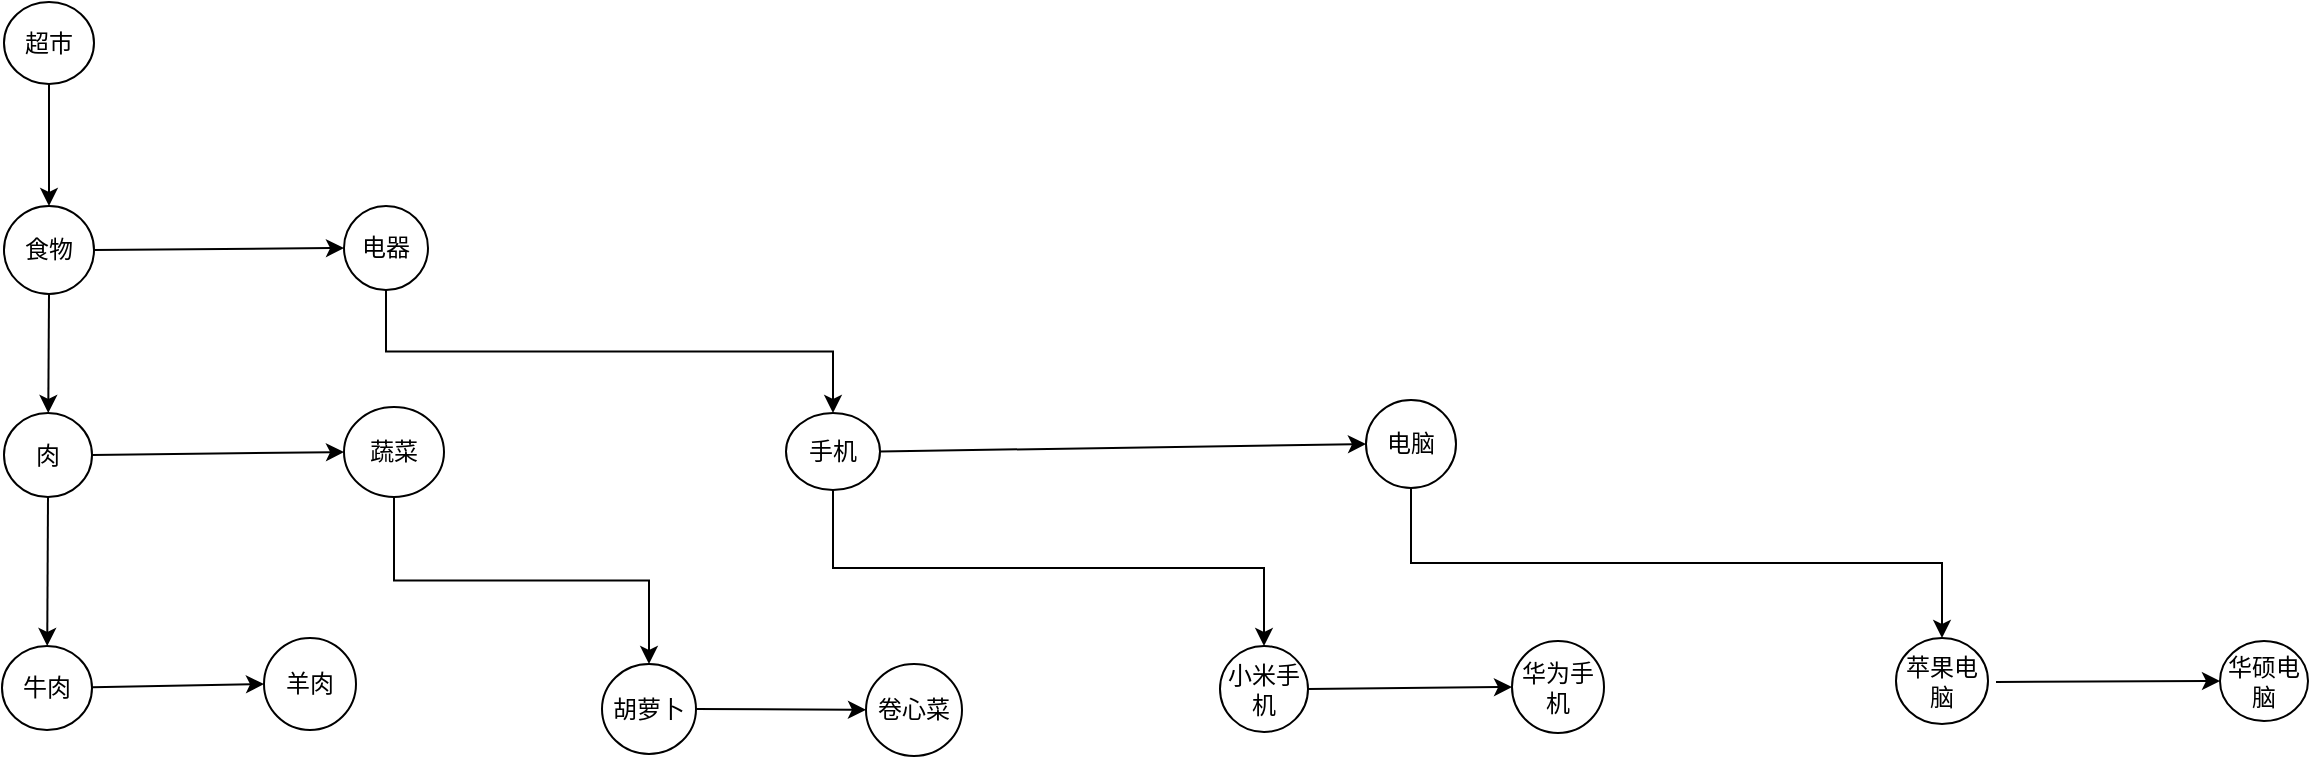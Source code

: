 <mxfile version="20.8.4" type="github">
  <diagram id="_q8vq6ji1zuHJidh-hMm" name="第 1 页">
    <mxGraphModel dx="2308" dy="837" grid="0" gridSize="10" guides="1" tooltips="1" connect="1" arrows="1" fold="1" page="0" pageScale="1" pageWidth="827" pageHeight="1169" background="none" math="0" shadow="0">
      <root>
        <mxCell id="0" />
        <mxCell id="1" parent="0" />
        <mxCell id="R99Nt5e2oEKja0-q-oq--59" style="edgeStyle=orthogonalEdgeStyle;rounded=0;orthogonalLoop=1;jettySize=auto;html=1;exitX=0.5;exitY=1;exitDx=0;exitDy=0;entryX=0.5;entryY=0;entryDx=0;entryDy=0;" edge="1" parent="1" source="R99Nt5e2oEKja0-q-oq--12" target="R99Nt5e2oEKja0-q-oq--18">
          <mxGeometry relative="1" as="geometry" />
        </mxCell>
        <mxCell id="R99Nt5e2oEKja0-q-oq--12" value="电器" style="ellipse;whiteSpace=wrap;html=1;aspect=fixed;" vertex="1" parent="1">
          <mxGeometry x="-421" y="216" width="42" height="42" as="geometry" />
        </mxCell>
        <mxCell id="R99Nt5e2oEKja0-q-oq--13" value="食物" style="ellipse;whiteSpace=wrap;html=1;" vertex="1" parent="1">
          <mxGeometry x="-591" y="216" width="45" height="44" as="geometry" />
        </mxCell>
        <mxCell id="R99Nt5e2oEKja0-q-oq--14" value="肉" style="ellipse;whiteSpace=wrap;html=1;" vertex="1" parent="1">
          <mxGeometry x="-591" y="319.5" width="44" height="42" as="geometry" />
        </mxCell>
        <mxCell id="R99Nt5e2oEKja0-q-oq--70" style="edgeStyle=orthogonalEdgeStyle;rounded=0;orthogonalLoop=1;jettySize=auto;html=1;exitX=0.5;exitY=1;exitDx=0;exitDy=0;" edge="1" parent="1" source="R99Nt5e2oEKja0-q-oq--15" target="R99Nt5e2oEKja0-q-oq--17">
          <mxGeometry relative="1" as="geometry" />
        </mxCell>
        <mxCell id="R99Nt5e2oEKja0-q-oq--15" value="电脑" style="ellipse;whiteSpace=wrap;html=1;" vertex="1" parent="1">
          <mxGeometry x="90" y="313" width="45" height="44" as="geometry" />
        </mxCell>
        <mxCell id="R99Nt5e2oEKja0-q-oq--60" style="edgeStyle=orthogonalEdgeStyle;rounded=0;orthogonalLoop=1;jettySize=auto;html=1;exitX=0.5;exitY=1;exitDx=0;exitDy=0;entryX=0.5;entryY=0;entryDx=0;entryDy=0;" edge="1" parent="1" source="R99Nt5e2oEKja0-q-oq--16" target="R99Nt5e2oEKja0-q-oq--23">
          <mxGeometry relative="1" as="geometry" />
        </mxCell>
        <mxCell id="R99Nt5e2oEKja0-q-oq--16" value="蔬菜" style="ellipse;whiteSpace=wrap;html=1;" vertex="1" parent="1">
          <mxGeometry x="-421" y="316.5" width="50" height="45" as="geometry" />
        </mxCell>
        <mxCell id="R99Nt5e2oEKja0-q-oq--17" value="苹果电脑" style="ellipse;whiteSpace=wrap;html=1;" vertex="1" parent="1">
          <mxGeometry x="355" y="432" width="46" height="43" as="geometry" />
        </mxCell>
        <mxCell id="R99Nt5e2oEKja0-q-oq--64" style="edgeStyle=orthogonalEdgeStyle;rounded=0;orthogonalLoop=1;jettySize=auto;html=1;exitX=0.5;exitY=1;exitDx=0;exitDy=0;" edge="1" parent="1" source="R99Nt5e2oEKja0-q-oq--18" target="R99Nt5e2oEKja0-q-oq--21">
          <mxGeometry relative="1" as="geometry" />
        </mxCell>
        <mxCell id="R99Nt5e2oEKja0-q-oq--18" value="手机" style="ellipse;whiteSpace=wrap;html=1;" vertex="1" parent="1">
          <mxGeometry x="-200" y="319.5" width="47" height="38.5" as="geometry" />
        </mxCell>
        <mxCell id="R99Nt5e2oEKja0-q-oq--19" value="牛肉" style="ellipse;whiteSpace=wrap;html=1;" vertex="1" parent="1">
          <mxGeometry x="-592" y="436" width="45" height="42" as="geometry" />
        </mxCell>
        <mxCell id="R99Nt5e2oEKja0-q-oq--20" value="羊肉" style="ellipse;whiteSpace=wrap;html=1;" vertex="1" parent="1">
          <mxGeometry x="-461" y="432" width="46" height="46" as="geometry" />
        </mxCell>
        <mxCell id="R99Nt5e2oEKja0-q-oq--21" value="小米手机" style="ellipse;whiteSpace=wrap;html=1;" vertex="1" parent="1">
          <mxGeometry x="17" y="436" width="44" height="43" as="geometry" />
        </mxCell>
        <mxCell id="R99Nt5e2oEKja0-q-oq--22" value="华硕电脑" style="ellipse;whiteSpace=wrap;html=1;" vertex="1" parent="1">
          <mxGeometry x="517" y="433.5" width="44" height="40" as="geometry" />
        </mxCell>
        <mxCell id="R99Nt5e2oEKja0-q-oq--23" value="胡萝卜" style="ellipse;whiteSpace=wrap;html=1;" vertex="1" parent="1">
          <mxGeometry x="-292" y="445" width="47" height="45" as="geometry" />
        </mxCell>
        <mxCell id="R99Nt5e2oEKja0-q-oq--24" value="卷心菜" style="ellipse;whiteSpace=wrap;html=1;" vertex="1" parent="1">
          <mxGeometry x="-160" y="445" width="48" height="46" as="geometry" />
        </mxCell>
        <mxCell id="R99Nt5e2oEKja0-q-oq--25" value="超市" style="ellipse;whiteSpace=wrap;html=1;direction=west;" vertex="1" parent="1">
          <mxGeometry x="-591" y="114" width="45" height="41" as="geometry" />
        </mxCell>
        <mxCell id="R99Nt5e2oEKja0-q-oq--26" value="华为手机" style="ellipse;whiteSpace=wrap;html=1;" vertex="1" parent="1">
          <mxGeometry x="163" y="433.5" width="46" height="46" as="geometry" />
        </mxCell>
        <mxCell id="R99Nt5e2oEKja0-q-oq--34" value="" style="endArrow=classic;html=1;rounded=0;entryX=0;entryY=0.5;entryDx=0;entryDy=0;" edge="1" parent="1" source="R99Nt5e2oEKja0-q-oq--19" target="R99Nt5e2oEKja0-q-oq--20">
          <mxGeometry width="50" height="50" relative="1" as="geometry">
            <mxPoint x="-154" y="581" as="sourcePoint" />
            <mxPoint x="-104" y="531" as="targetPoint" />
          </mxGeometry>
        </mxCell>
        <mxCell id="R99Nt5e2oEKja0-q-oq--37" value="" style="endArrow=classic;html=1;rounded=0;exitX=1;exitY=0.5;exitDx=0;exitDy=0;entryX=0;entryY=0.5;entryDx=0;entryDy=0;" edge="1" parent="1" source="R99Nt5e2oEKja0-q-oq--14" target="R99Nt5e2oEKja0-q-oq--16">
          <mxGeometry width="50" height="50" relative="1" as="geometry">
            <mxPoint x="-154" y="581" as="sourcePoint" />
            <mxPoint x="-104" y="531" as="targetPoint" />
          </mxGeometry>
        </mxCell>
        <mxCell id="R99Nt5e2oEKja0-q-oq--50" value="" style="endArrow=classic;html=1;rounded=0;entryX=0.5;entryY=0;entryDx=0;entryDy=0;" edge="1" parent="1" source="R99Nt5e2oEKja0-q-oq--25" target="R99Nt5e2oEKja0-q-oq--13">
          <mxGeometry width="50" height="50" relative="1" as="geometry">
            <mxPoint x="-154" y="583" as="sourcePoint" />
            <mxPoint x="-554" y="227" as="targetPoint" />
          </mxGeometry>
        </mxCell>
        <mxCell id="R99Nt5e2oEKja0-q-oq--51" value="" style="endArrow=classic;html=1;rounded=0;exitX=0.5;exitY=1;exitDx=0;exitDy=0;" edge="1" parent="1" source="R99Nt5e2oEKja0-q-oq--13" target="R99Nt5e2oEKja0-q-oq--14">
          <mxGeometry width="50" height="50" relative="1" as="geometry">
            <mxPoint x="-570" y="272" as="sourcePoint" />
            <mxPoint x="-104" y="533" as="targetPoint" />
          </mxGeometry>
        </mxCell>
        <mxCell id="R99Nt5e2oEKja0-q-oq--52" value="" style="endArrow=classic;html=1;rounded=0;exitX=0.5;exitY=1;exitDx=0;exitDy=0;" edge="1" parent="1" source="R99Nt5e2oEKja0-q-oq--14" target="R99Nt5e2oEKja0-q-oq--19">
          <mxGeometry width="50" height="50" relative="1" as="geometry">
            <mxPoint x="-154" y="583" as="sourcePoint" />
            <mxPoint x="-104" y="533" as="targetPoint" />
          </mxGeometry>
        </mxCell>
        <mxCell id="R99Nt5e2oEKja0-q-oq--57" value="" style="endArrow=classic;html=1;rounded=0;exitX=1;exitY=0.5;exitDx=0;exitDy=0;entryX=0;entryY=0.5;entryDx=0;entryDy=0;" edge="1" parent="1" source="R99Nt5e2oEKja0-q-oq--13" target="R99Nt5e2oEKja0-q-oq--12">
          <mxGeometry width="50" height="50" relative="1" as="geometry">
            <mxPoint x="-154" y="457" as="sourcePoint" />
            <mxPoint x="-104" y="407" as="targetPoint" />
          </mxGeometry>
        </mxCell>
        <mxCell id="R99Nt5e2oEKja0-q-oq--66" value="" style="endArrow=classic;html=1;rounded=0;exitX=1;exitY=0.5;exitDx=0;exitDy=0;entryX=0;entryY=0.5;entryDx=0;entryDy=0;" edge="1" parent="1" source="R99Nt5e2oEKja0-q-oq--18" target="R99Nt5e2oEKja0-q-oq--15">
          <mxGeometry width="50" height="50" relative="1" as="geometry">
            <mxPoint x="48" y="459" as="sourcePoint" />
            <mxPoint x="98" y="409" as="targetPoint" />
          </mxGeometry>
        </mxCell>
        <mxCell id="R99Nt5e2oEKja0-q-oq--67" value="" style="endArrow=classic;html=1;rounded=0;exitX=1;exitY=0.5;exitDx=0;exitDy=0;" edge="1" parent="1" source="R99Nt5e2oEKja0-q-oq--23" target="R99Nt5e2oEKja0-q-oq--24">
          <mxGeometry width="50" height="50" relative="1" as="geometry">
            <mxPoint x="48" y="459" as="sourcePoint" />
            <mxPoint x="98" y="409" as="targetPoint" />
          </mxGeometry>
        </mxCell>
        <mxCell id="R99Nt5e2oEKja0-q-oq--68" value="" style="endArrow=classic;html=1;rounded=0;exitX=1;exitY=0.5;exitDx=0;exitDy=0;entryX=0;entryY=0.5;entryDx=0;entryDy=0;" edge="1" parent="1" source="R99Nt5e2oEKja0-q-oq--21" target="R99Nt5e2oEKja0-q-oq--26">
          <mxGeometry width="50" height="50" relative="1" as="geometry">
            <mxPoint x="48" y="459" as="sourcePoint" />
            <mxPoint x="98" y="409" as="targetPoint" />
          </mxGeometry>
        </mxCell>
        <mxCell id="R99Nt5e2oEKja0-q-oq--69" value="" style="endArrow=classic;html=1;rounded=0;entryX=0;entryY=0.5;entryDx=0;entryDy=0;" edge="1" parent="1" target="R99Nt5e2oEKja0-q-oq--22">
          <mxGeometry width="50" height="50" relative="1" as="geometry">
            <mxPoint x="405" y="454" as="sourcePoint" />
            <mxPoint x="98" y="409" as="targetPoint" />
          </mxGeometry>
        </mxCell>
      </root>
    </mxGraphModel>
  </diagram>
</mxfile>
